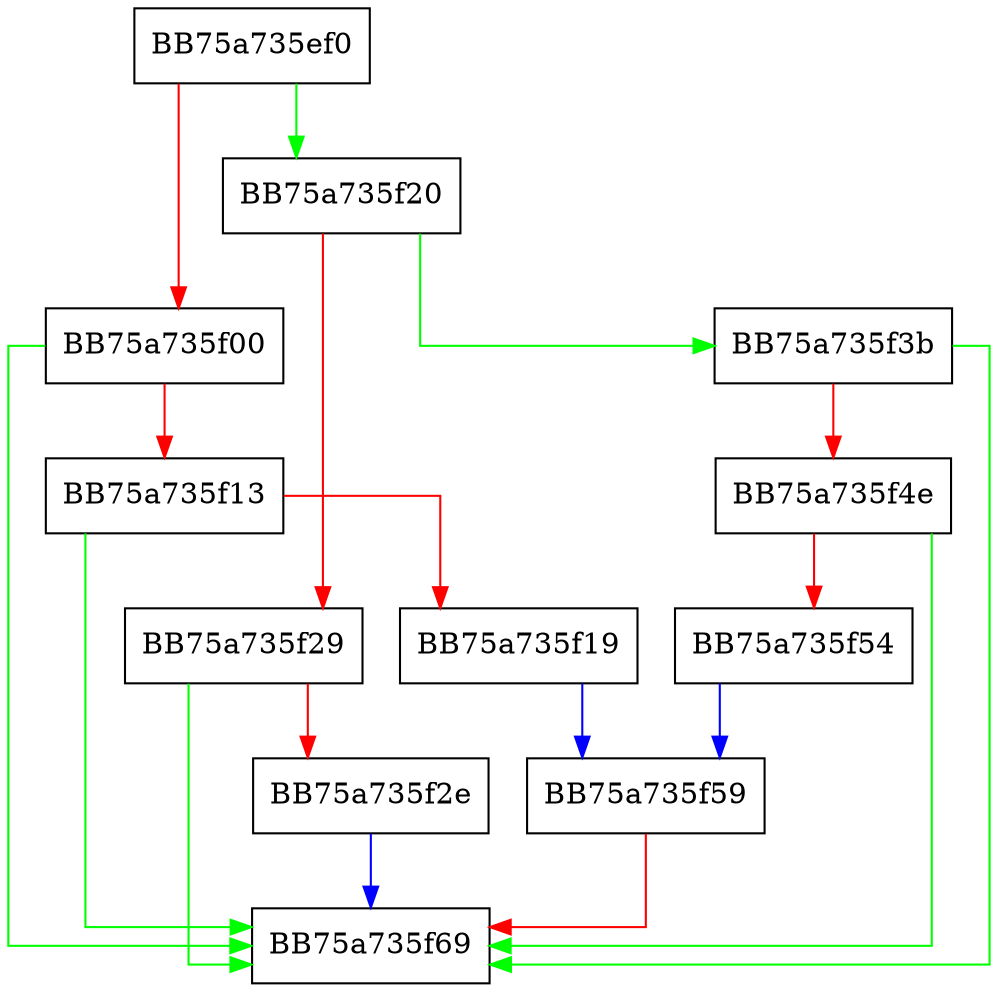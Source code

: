digraph IsuDisableConfigEnd {
  node [shape="box"];
  graph [splines=ortho];
  BB75a735ef0 -> BB75a735f20 [color="green"];
  BB75a735ef0 -> BB75a735f00 [color="red"];
  BB75a735f00 -> BB75a735f69 [color="green"];
  BB75a735f00 -> BB75a735f13 [color="red"];
  BB75a735f13 -> BB75a735f69 [color="green"];
  BB75a735f13 -> BB75a735f19 [color="red"];
  BB75a735f19 -> BB75a735f59 [color="blue"];
  BB75a735f20 -> BB75a735f3b [color="green"];
  BB75a735f20 -> BB75a735f29 [color="red"];
  BB75a735f29 -> BB75a735f69 [color="green"];
  BB75a735f29 -> BB75a735f2e [color="red"];
  BB75a735f2e -> BB75a735f69 [color="blue"];
  BB75a735f3b -> BB75a735f69 [color="green"];
  BB75a735f3b -> BB75a735f4e [color="red"];
  BB75a735f4e -> BB75a735f69 [color="green"];
  BB75a735f4e -> BB75a735f54 [color="red"];
  BB75a735f54 -> BB75a735f59 [color="blue"];
  BB75a735f59 -> BB75a735f69 [color="red"];
}